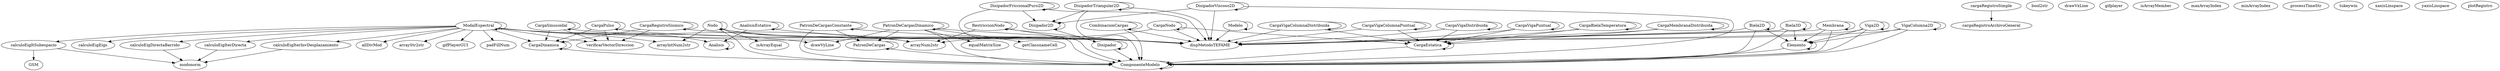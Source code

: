 /* Created by mdot for Matlab */
digraph m2html {
  Analisis -> Analisis;
  AnalisisEstatico -> Analisis;
  AnalisisEstatico -> AnalisisEstatico;
  AnalisisEstatico -> dispMetodoTEFAME;
  ModalEspectral -> Analisis;
  ModalEspectral -> ModalEspectral;
  ModalEspectral -> calculoEigDirectaBarrido;
  ModalEspectral -> calculoEigEigs;
  ModalEspectral -> calculoEigItSubespacio;
  ModalEspectral -> calculoEigIterDirecta;
  ModalEspectral -> calculoEigIterInvDesplazamiento;
  ModalEspectral -> allDivMod;
  ModalEspectral -> arrayIntNum2str;
  ModalEspectral -> arrayNum2str;
  ModalEspectral -> arrayStr2str;
  ModalEspectral -> drawVyLine;
  ModalEspectral -> gifPlayerGUI;
  ModalEspectral -> padFillNum;
  ModalEspectral -> CargaDinamica;
  ModalEspectral -> dispMetodoTEFAME;
  ModalEspectral -> verificarVectorDireccion;
  calculoEigDirectaBarrido -> modonorm;
  calculoEigItSubespacio -> GSM;
  calculoEigItSubespacio -> modonorm;
  calculoEigIterDirecta -> modonorm;
  calculoEigIterInvDesplazamiento -> modonorm;
  ComponenteModelo -> ComponenteModelo;
  Modelo -> Modelo;
  Modelo -> dispMetodoTEFAME;
  CargaDinamica -> ComponenteModelo;
  CargaDinamica -> CargaDinamica;
  CargaEstatica -> ComponenteModelo;
  CargaEstatica -> CargaEstatica;
  CombinacionCargas -> ComponenteModelo;
  CombinacionCargas -> CombinacionCargas;
  CombinacionCargas -> dispMetodoTEFAME;
  CargaPulso -> CargaDinamica;
  CargaPulso -> CargaPulso;
  CargaPulso -> dispMetodoTEFAME;
  CargaPulso -> verificarVectorDireccion;
  CargaRegistroSismico -> CargaDinamica;
  CargaRegistroSismico -> CargaRegistroSismico;
  CargaRegistroSismico -> dispMetodoTEFAME;
  CargaRegistroSismico -> verificarVectorDireccion;
  CargaSinusoidal -> CargaDinamica;
  CargaSinusoidal -> CargaSinusoidal;
  CargaSinusoidal -> dispMetodoTEFAME;
  CargaSinusoidal -> verificarVectorDireccion;
  CargaBielaTemperatura -> CargaEstatica;
  CargaBielaTemperatura -> CargaBielaTemperatura;
  CargaBielaTemperatura -> dispMetodoTEFAME;
  CargaMembranaDistribuida -> CargaEstatica;
  CargaMembranaDistribuida -> CargaMembranaDistribuida;
  CargaMembranaDistribuida -> dispMetodoTEFAME;
  CargaNodo -> arrayNum2str;
  CargaNodo -> CargaEstatica;
  CargaNodo -> CargaNodo;
  CargaNodo -> dispMetodoTEFAME;
  CargaVigaColumnaDistribuida -> CargaEstatica;
  CargaVigaColumnaDistribuida -> CargaVigaColumnaDistribuida;
  CargaVigaColumnaDistribuida -> dispMetodoTEFAME;
  CargaVigaColumnaPuntual -> CargaEstatica;
  CargaVigaColumnaPuntual -> CargaVigaColumnaPuntual;
  CargaVigaColumnaPuntual -> dispMetodoTEFAME;
  CargaVigaDistribuida -> CargaEstatica;
  CargaVigaDistribuida -> CargaVigaDistribuida;
  CargaVigaDistribuida -> dispMetodoTEFAME;
  CargaVigaPuntual -> CargaEstatica;
  CargaVigaPuntual -> CargaVigaPuntual;
  CargaVigaPuntual -> dispMetodoTEFAME;
  PatronDeCargas -> ComponenteModelo;
  PatronDeCargas -> PatronDeCargas;
  PatronDeCargasConstante -> ComponenteModelo;
  PatronDeCargasConstante -> PatronDeCargas;
  PatronDeCargasConstante -> PatronDeCargasConstante;
  PatronDeCargasConstante -> dispMetodoTEFAME;
  PatronDeCargasDinamico -> drawVyLine;
  PatronDeCargasDinamico -> equalMatrixSize;
  PatronDeCargasDinamico -> getClassnameCell;
  PatronDeCargasDinamico -> ComponenteModelo;
  PatronDeCargasDinamico -> PatronDeCargas;
  PatronDeCargasDinamico -> PatronDeCargasDinamico;
  PatronDeCargasDinamico -> dispMetodoTEFAME;
  Disipador -> ComponenteModelo;
  Disipador -> Disipador;
  Disipador2D -> Disipador;
  Disipador2D -> Disipador2D;
  DisipadorFriccionalPuro2D -> ComponenteModelo;
  DisipadorFriccionalPuro2D -> Disipador2D;
  DisipadorFriccionalPuro2D -> DisipadorFriccionalPuro2D;
  DisipadorFriccionalPuro2D -> dispMetodoTEFAME;
  DisipadorTriangular2D -> ComponenteModelo;
  DisipadorTriangular2D -> Disipador2D;
  DisipadorTriangular2D -> DisipadorTriangular2D;
  DisipadorTriangular2D -> dispMetodoTEFAME;
  DisipadorViscoso2D -> ComponenteModelo;
  DisipadorViscoso2D -> Disipador2D;
  DisipadorViscoso2D -> DisipadorViscoso2D;
  DisipadorViscoso2D -> dispMetodoTEFAME;
  Biela2D -> ComponenteModelo;
  Biela2D -> Biela2D;
  Biela2D -> Elemento;
  Biela2D -> dispMetodoTEFAME;
  Biela3D -> ComponenteModelo;
  Biela3D -> Biela3D;
  Biela3D -> Elemento;
  Biela3D -> dispMetodoTEFAME;
  Elemento -> ComponenteModelo;
  Elemento -> Elemento;
  Membrana -> ComponenteModelo;
  Membrana -> Elemento;
  Membrana -> Membrana;
  Membrana -> dispMetodoTEFAME;
  Viga2D -> ComponenteModelo;
  Viga2D -> Elemento;
  Viga2D -> Viga2D;
  Viga2D -> dispMetodoTEFAME;
  VigaColumna2D -> ComponenteModelo;
  VigaColumna2D -> Elemento;
  VigaColumna2D -> VigaColumna2D;
  VigaColumna2D -> dispMetodoTEFAME;
  Nodo -> arrayIntNum2str;
  Nodo -> arrayNum2str;
  Nodo -> isArrayEqual;
  Nodo -> ComponenteModelo;
  Nodo -> Nodo;
  Nodo -> dispMetodoTEFAME;
  RestriccionNodo -> arrayNum2str;
  RestriccionNodo -> ComponenteModelo;
  RestriccionNodo -> RestriccionNodo;
  RestriccionNodo -> dispMetodoTEFAME;
  cargaRegistroSimple -> cargaRegistroArchivoGeneral;

  Analisis [URL="tefame/analisis/Analisis.html"];
  AnalisisEstatico [URL="tefame/analisis/AnalisisEstatico.html"];
  ModalEspectral [URL="tefame/analisis/ModalEspectral.html"];
  GSM [URL="tefame/analisis/eig/GSM.html"];
  calculoEigDirectaBarrido [URL="tefame/analisis/eig/calculoEigDirectaBarrido.html"];
  calculoEigEigs [URL="tefame/analisis/eig/calculoEigEigs.html"];
  calculoEigItSubespacio [URL="tefame/analisis/eig/calculoEigItSubespacio.html"];
  calculoEigIterDirecta [URL="tefame/analisis/eig/calculoEigIterDirecta.html"];
  calculoEigIterInvDesplazamiento [URL="tefame/analisis/eig/calculoEigIterInvDesplazamiento.html"];
  modonorm [URL="tefame/analisis/eig/modonorm.html"];
  allDivMod [URL="tefame/lib/allDivMod.html"];
  arrayIntNum2str [URL="tefame/lib/arrayIntNum2str.html"];
  arrayNum2str [URL="tefame/lib/arrayNum2str.html"];
  arrayStr2str [URL="tefame/lib/arrayStr2str.html"];
  bool2str [URL="tefame/lib/bool2str.html"];
  drawVxLine [URL="tefame/lib/drawVxLine.html"];
  drawVyLine [URL="tefame/lib/drawVyLine.html"];
  equalMatrixSize [URL="tefame/lib/equalMatrixSize.html"];
  getClassnameCell [URL="tefame/lib/getClassnameCell.html"];
  gifPlayerGUI [URL="tefame/lib/gifPlayerGUI.html"];
  gifplayer [URL="tefame/lib/gifplayer.html"];
  isArrayEqual [URL="tefame/lib/isArrayEqual.html"];
  isArrayMember [URL="tefame/lib/isArrayMember.html"];
  maxArrayIndex [URL="tefame/lib/maxArrayIndex.html"];
  minArrayIndex [URL="tefame/lib/minArrayIndex.html"];
  padFillNum [URL="tefame/lib/padFillNum.html"];
  processTimeStr [URL="tefame/lib/processTimeStr.html"];
  tukeywin [URL="tefame/lib/tukeywin.html"];
  xaxisLinspace [URL="tefame/lib/xaxisLinspace.html"];
  yaxisLinspace [URL="tefame/lib/yaxisLinspace.html"];
  ComponenteModelo [URL="tefame/modelo/base/ComponenteModelo.html"];
  Modelo [URL="tefame/modelo/base/Modelo.html"];
  CargaDinamica [URL="tefame/modelo/cargas/CargaDinamica.html"];
  CargaEstatica [URL="tefame/modelo/cargas/CargaEstatica.html"];
  CombinacionCargas [URL="tefame/modelo/cargas/CombinacionCargas.html"];
  CargaPulso [URL="tefame/modelo/cargas/dinamicas/CargaPulso.html"];
  CargaRegistroSismico [URL="tefame/modelo/cargas/dinamicas/CargaRegistroSismico.html"];
  CargaSinusoidal [URL="tefame/modelo/cargas/dinamicas/CargaSinusoidal.html"];
  CargaBielaTemperatura [URL="tefame/modelo/cargas/estaticas/CargaBielaTemperatura.html"];
  CargaMembranaDistribuida [URL="tefame/modelo/cargas/estaticas/CargaMembranaDistribuida.html"];
  CargaNodo [URL="tefame/modelo/cargas/estaticas/CargaNodo.html"];
  CargaVigaColumnaDistribuida [URL="tefame/modelo/cargas/estaticas/CargaVigaColumnaDistribuida.html"];
  CargaVigaColumnaPuntual [URL="tefame/modelo/cargas/estaticas/CargaVigaColumnaPuntual.html"];
  CargaVigaDistribuida [URL="tefame/modelo/cargas/estaticas/CargaVigaDistribuida.html"];
  CargaVigaPuntual [URL="tefame/modelo/cargas/estaticas/CargaVigaPuntual.html"];
  PatronDeCargas [URL="tefame/modelo/cargas/patrones/PatronDeCargas.html"];
  PatronDeCargasConstante [URL="tefame/modelo/cargas/patrones/PatronDeCargasConstante.html"];
  PatronDeCargasDinamico [URL="tefame/modelo/cargas/patrones/PatronDeCargasDinamico.html"];
  Disipador [URL="tefame/modelo/disipadores/Disipador.html"];
  Disipador2D [URL="tefame/modelo/disipadores/Disipador2D.html"];
  DisipadorFriccionalPuro2D [URL="tefame/modelo/disipadores/DisipadorFriccionalPuro2D.html"];
  DisipadorTriangular2D [URL="tefame/modelo/disipadores/DisipadorTriangular2D.html"];
  DisipadorViscoso2D [URL="tefame/modelo/disipadores/DisipadorViscoso2D.html"];
  Biela2D [URL="tefame/modelo/elementos/Biela2D.html"];
  Biela3D [URL="tefame/modelo/elementos/Biela3D.html"];
  Elemento [URL="tefame/modelo/elementos/Elemento.html"];
  Membrana [URL="tefame/modelo/elementos/Membrana.html"];
  Viga2D [URL="tefame/modelo/elementos/Viga2D.html"];
  VigaColumna2D [URL="tefame/modelo/elementos/VigaColumna2D.html"];
  Nodo [URL="tefame/modelo/nodo/Nodo.html"];
  RestriccionNodo [URL="tefame/modelo/restricciones/RestriccionNodo.html"];
  cargaRegistroArchivoGeneral [URL="tefame/utils/cargaRegistroArchivoGeneral.html"];
  cargaRegistroSimple [URL="tefame/utils/cargaRegistroSimple.html"];
  dispMetodoTEFAME [URL="tefame/utils/dispMetodoTEFAME.html"];
  plotRegistro [URL="tefame/utils/plotRegistro.html"];
  verificarVectorDireccion [URL="tefame/utils/verificarVectorDireccion.html"];
}